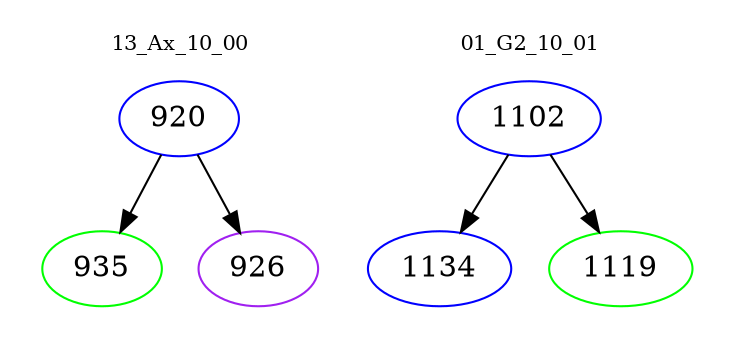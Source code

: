 digraph{
subgraph cluster_0 {
color = white
label = "13_Ax_10_00";
fontsize=10;
T0_920 [label="920", color="blue"]
T0_920 -> T0_935 [color="black"]
T0_935 [label="935", color="green"]
T0_920 -> T0_926 [color="black"]
T0_926 [label="926", color="purple"]
}
subgraph cluster_1 {
color = white
label = "01_G2_10_01";
fontsize=10;
T1_1102 [label="1102", color="blue"]
T1_1102 -> T1_1134 [color="black"]
T1_1134 [label="1134", color="blue"]
T1_1102 -> T1_1119 [color="black"]
T1_1119 [label="1119", color="green"]
}
}
